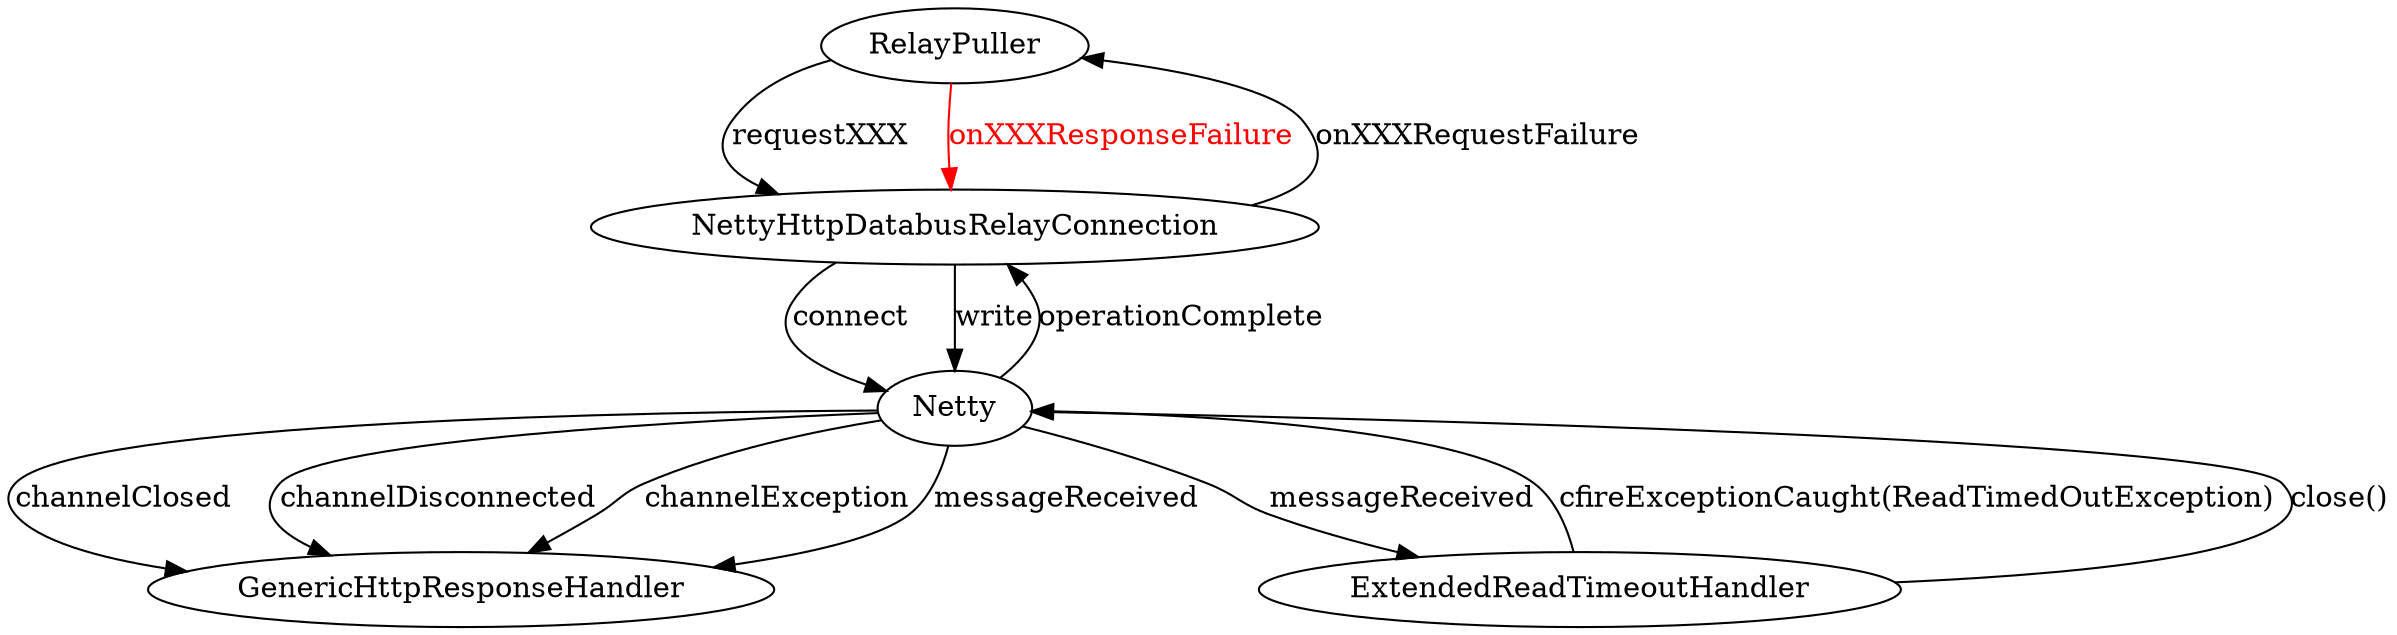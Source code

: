 digraph client_networking {
  RelayPuller -> NettyHttpDatabusRelayConnection [label="requestXXX"];
  NettyHttpDatabusRelayConnection -> RelayPuller [label="onXXXRequestFailure"];
  RelayPuller -> NettyHttpDatabusRelayConnection [label="onXXXResponseFailure", color=red, fontcolor=red];
  NettyHttpDatabusRelayConnection -> Netty [label="connect"];
  NettyHttpDatabusRelayConnection -> Netty [label="write"];
  Netty -> NettyHttpDatabusRelayConnection [label="operationComplete"];
  Netty -> GenericHttpResponseHandler [label="channelClosed"];
  Netty -> GenericHttpResponseHandler [label="channelDisconnected"];
  Netty -> GenericHttpResponseHandler [label="channelException"];
  Netty -> GenericHttpResponseHandler [label="messageReceived"];
  Netty -> ExtendedReadTimeoutHandler [label="messageReceived"];
  ExtendedReadTimeoutHandler -> Netty [label="\cfireExceptionCaught(ReadTimedOutException)"];
  ExtendedReadTimeoutHandler -> Netty [label="close()"];
}
